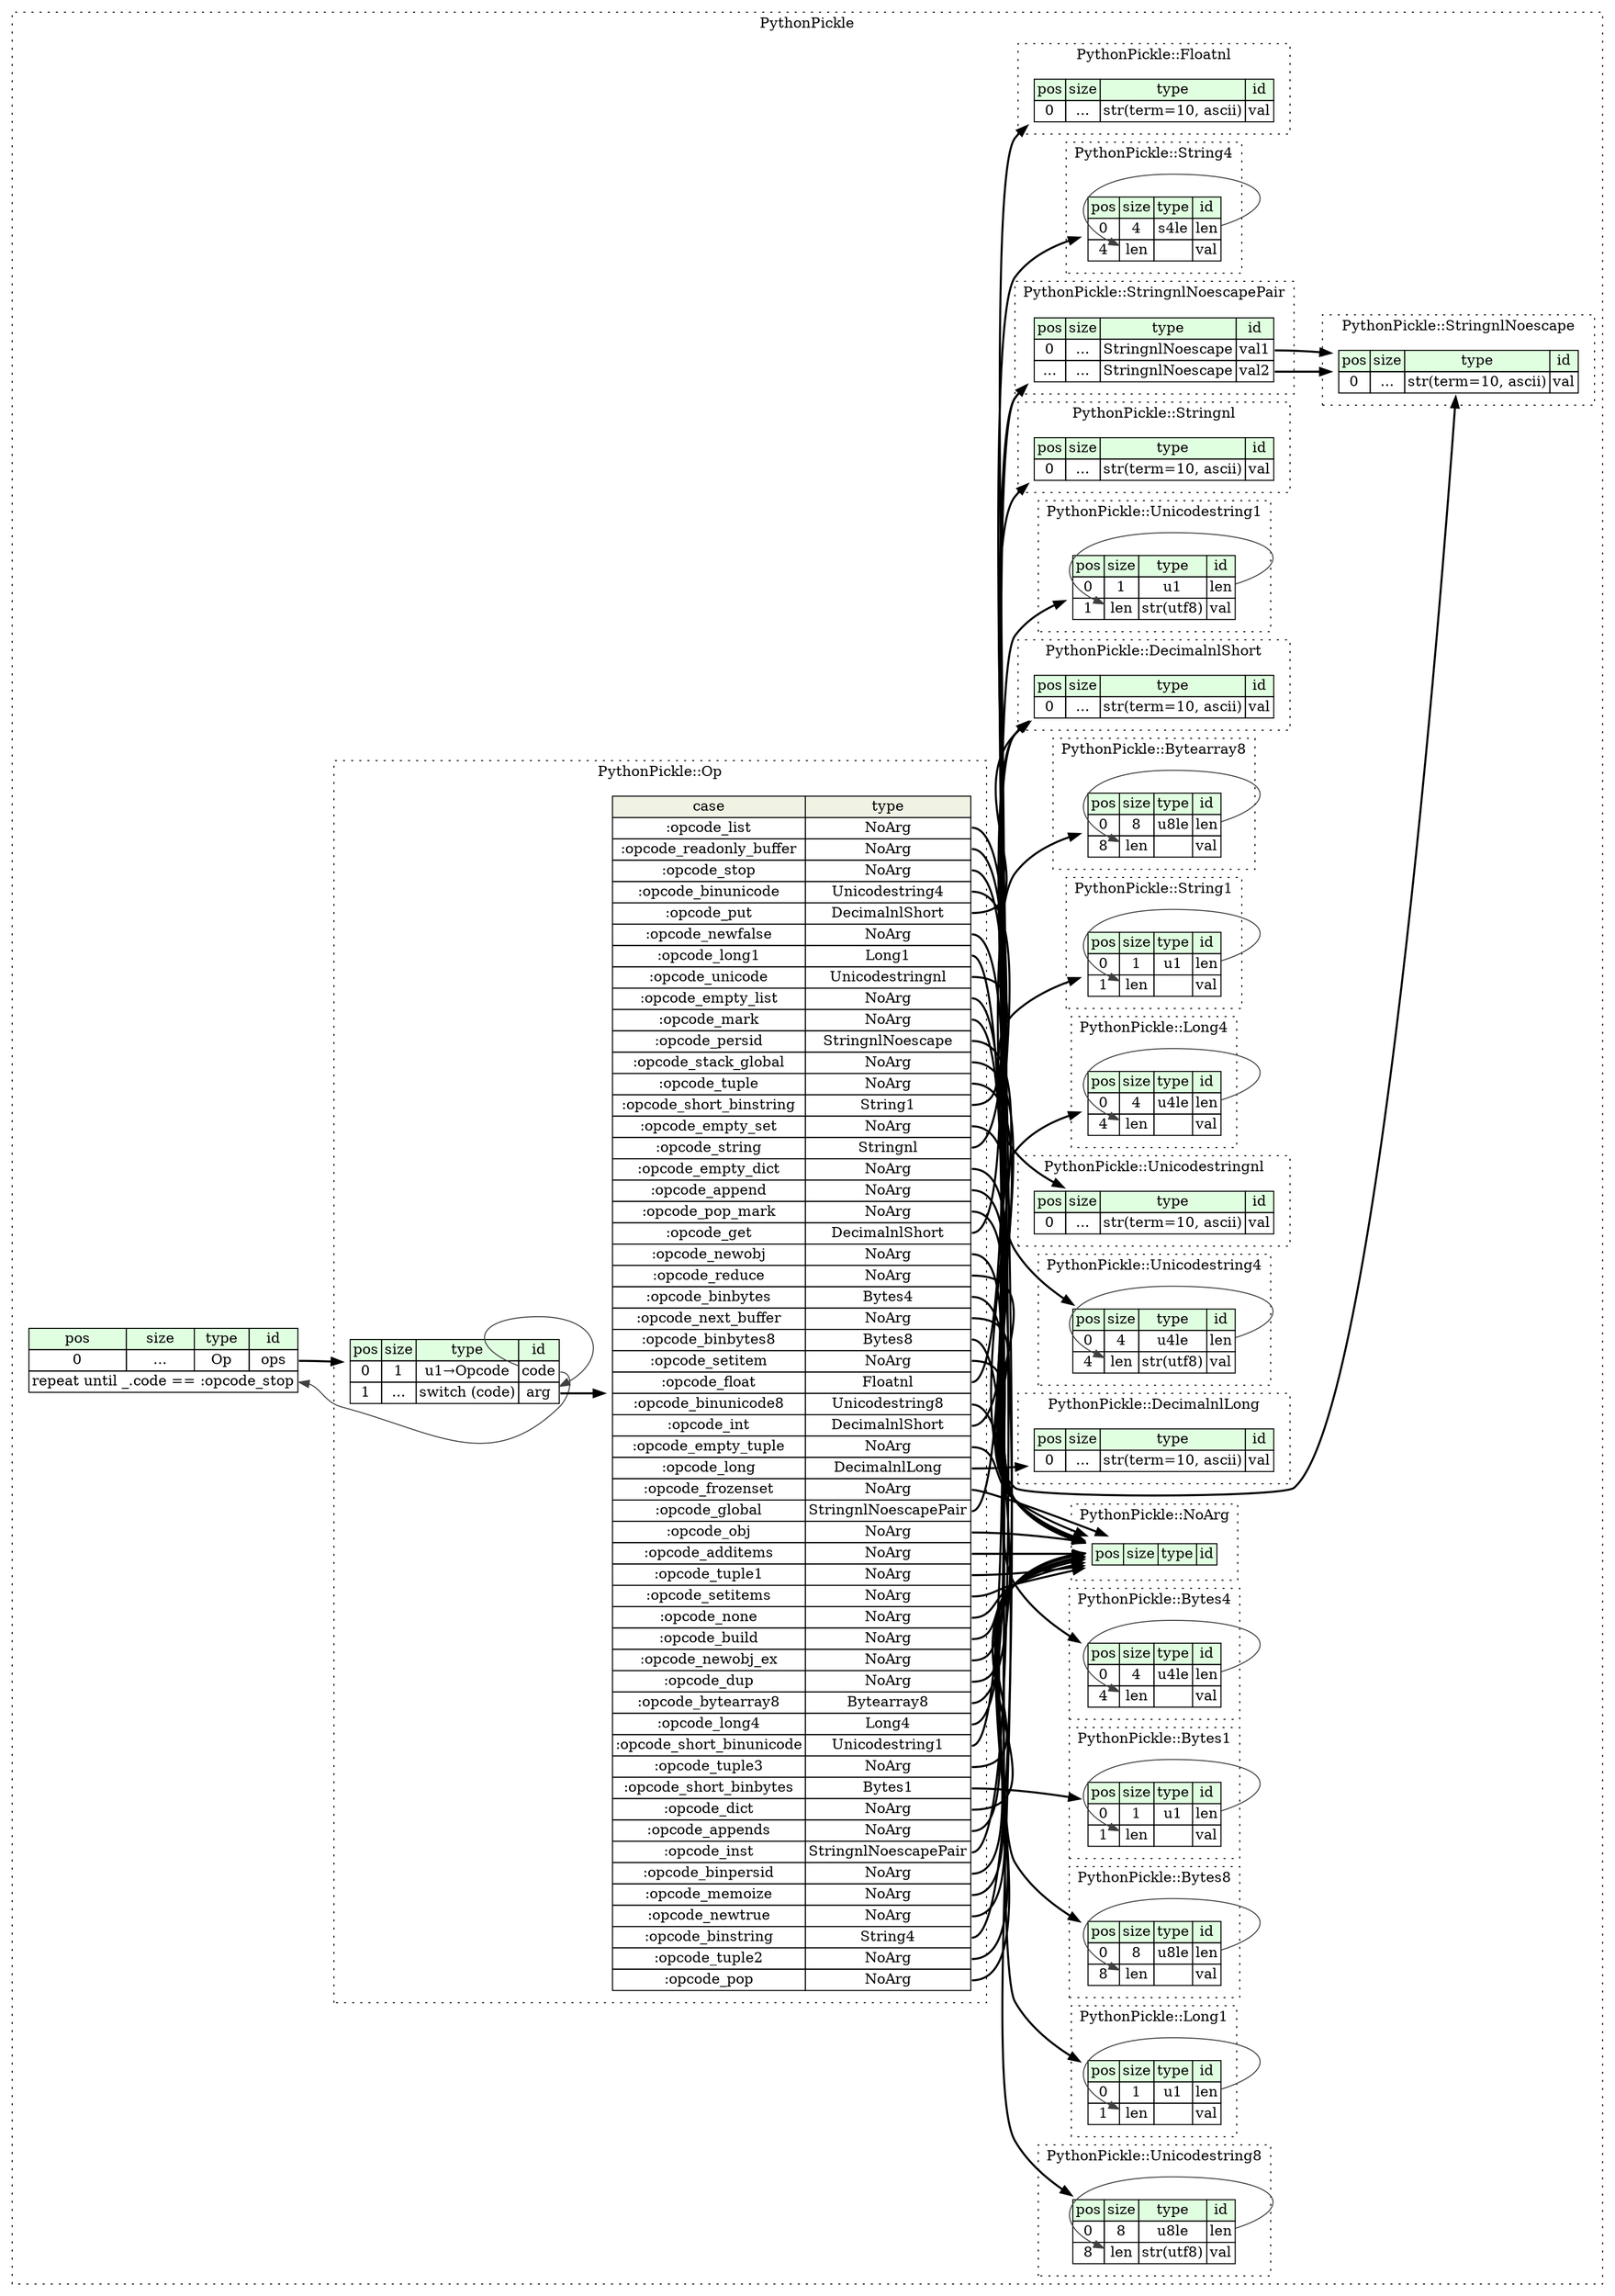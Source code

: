digraph {
	rankdir=LR;
	node [shape=plaintext];
	subgraph cluster__python_pickle {
		label="PythonPickle";
		graph[style=dotted];

		python_pickle__seq [label=<<TABLE BORDER="0" CELLBORDER="1" CELLSPACING="0">
			<TR><TD BGCOLOR="#E0FFE0">pos</TD><TD BGCOLOR="#E0FFE0">size</TD><TD BGCOLOR="#E0FFE0">type</TD><TD BGCOLOR="#E0FFE0">id</TD></TR>
			<TR><TD PORT="ops_pos">0</TD><TD PORT="ops_size">...</TD><TD>Op</TD><TD PORT="ops_type">ops</TD></TR>
			<TR><TD COLSPAN="4" PORT="ops__repeat">repeat until _.code == :opcode_stop</TD></TR>
		</TABLE>>];
		subgraph cluster__unicodestring8 {
			label="PythonPickle::Unicodestring8";
			graph[style=dotted];

			unicodestring8__seq [label=<<TABLE BORDER="0" CELLBORDER="1" CELLSPACING="0">
				<TR><TD BGCOLOR="#E0FFE0">pos</TD><TD BGCOLOR="#E0FFE0">size</TD><TD BGCOLOR="#E0FFE0">type</TD><TD BGCOLOR="#E0FFE0">id</TD></TR>
				<TR><TD PORT="len_pos">0</TD><TD PORT="len_size">8</TD><TD>u8le</TD><TD PORT="len_type">len</TD></TR>
				<TR><TD PORT="val_pos">8</TD><TD PORT="val_size">len</TD><TD>str(utf8)</TD><TD PORT="val_type">val</TD></TR>
			</TABLE>>];
		}
		subgraph cluster__long1 {
			label="PythonPickle::Long1";
			graph[style=dotted];

			long1__seq [label=<<TABLE BORDER="0" CELLBORDER="1" CELLSPACING="0">
				<TR><TD BGCOLOR="#E0FFE0">pos</TD><TD BGCOLOR="#E0FFE0">size</TD><TD BGCOLOR="#E0FFE0">type</TD><TD BGCOLOR="#E0FFE0">id</TD></TR>
				<TR><TD PORT="len_pos">0</TD><TD PORT="len_size">1</TD><TD>u1</TD><TD PORT="len_type">len</TD></TR>
				<TR><TD PORT="val_pos">1</TD><TD PORT="val_size">len</TD><TD></TD><TD PORT="val_type">val</TD></TR>
			</TABLE>>];
		}
		subgraph cluster__bytes8 {
			label="PythonPickle::Bytes8";
			graph[style=dotted];

			bytes8__seq [label=<<TABLE BORDER="0" CELLBORDER="1" CELLSPACING="0">
				<TR><TD BGCOLOR="#E0FFE0">pos</TD><TD BGCOLOR="#E0FFE0">size</TD><TD BGCOLOR="#E0FFE0">type</TD><TD BGCOLOR="#E0FFE0">id</TD></TR>
				<TR><TD PORT="len_pos">0</TD><TD PORT="len_size">8</TD><TD>u8le</TD><TD PORT="len_type">len</TD></TR>
				<TR><TD PORT="val_pos">8</TD><TD PORT="val_size">len</TD><TD></TD><TD PORT="val_type">val</TD></TR>
			</TABLE>>];
		}
		subgraph cluster__bytes1 {
			label="PythonPickle::Bytes1";
			graph[style=dotted];

			bytes1__seq [label=<<TABLE BORDER="0" CELLBORDER="1" CELLSPACING="0">
				<TR><TD BGCOLOR="#E0FFE0">pos</TD><TD BGCOLOR="#E0FFE0">size</TD><TD BGCOLOR="#E0FFE0">type</TD><TD BGCOLOR="#E0FFE0">id</TD></TR>
				<TR><TD PORT="len_pos">0</TD><TD PORT="len_size">1</TD><TD>u1</TD><TD PORT="len_type">len</TD></TR>
				<TR><TD PORT="val_pos">1</TD><TD PORT="val_size">len</TD><TD></TD><TD PORT="val_type">val</TD></TR>
			</TABLE>>];
		}
		subgraph cluster__bytes4 {
			label="PythonPickle::Bytes4";
			graph[style=dotted];

			bytes4__seq [label=<<TABLE BORDER="0" CELLBORDER="1" CELLSPACING="0">
				<TR><TD BGCOLOR="#E0FFE0">pos</TD><TD BGCOLOR="#E0FFE0">size</TD><TD BGCOLOR="#E0FFE0">type</TD><TD BGCOLOR="#E0FFE0">id</TD></TR>
				<TR><TD PORT="len_pos">0</TD><TD PORT="len_size">4</TD><TD>u4le</TD><TD PORT="len_type">len</TD></TR>
				<TR><TD PORT="val_pos">4</TD><TD PORT="val_size">len</TD><TD></TD><TD PORT="val_type">val</TD></TR>
			</TABLE>>];
		}
		subgraph cluster__no_arg {
			label="PythonPickle::NoArg";
			graph[style=dotted];

			no_arg__seq [label=<<TABLE BORDER="0" CELLBORDER="1" CELLSPACING="0">
				<TR><TD BGCOLOR="#E0FFE0">pos</TD><TD BGCOLOR="#E0FFE0">size</TD><TD BGCOLOR="#E0FFE0">type</TD><TD BGCOLOR="#E0FFE0">id</TD></TR>
			</TABLE>>];
		}
		subgraph cluster__stringnl_noescape {
			label="PythonPickle::StringnlNoescape";
			graph[style=dotted];

			stringnl_noescape__seq [label=<<TABLE BORDER="0" CELLBORDER="1" CELLSPACING="0">
				<TR><TD BGCOLOR="#E0FFE0">pos</TD><TD BGCOLOR="#E0FFE0">size</TD><TD BGCOLOR="#E0FFE0">type</TD><TD BGCOLOR="#E0FFE0">id</TD></TR>
				<TR><TD PORT="val_pos">0</TD><TD PORT="val_size">...</TD><TD>str(term=10, ascii)</TD><TD PORT="val_type">val</TD></TR>
			</TABLE>>];
		}
		subgraph cluster__decimalnl_long {
			label="PythonPickle::DecimalnlLong";
			graph[style=dotted];

			decimalnl_long__seq [label=<<TABLE BORDER="0" CELLBORDER="1" CELLSPACING="0">
				<TR><TD BGCOLOR="#E0FFE0">pos</TD><TD BGCOLOR="#E0FFE0">size</TD><TD BGCOLOR="#E0FFE0">type</TD><TD BGCOLOR="#E0FFE0">id</TD></TR>
				<TR><TD PORT="val_pos">0</TD><TD PORT="val_size">...</TD><TD>str(term=10, ascii)</TD><TD PORT="val_type">val</TD></TR>
			</TABLE>>];
		}
		subgraph cluster__unicodestring4 {
			label="PythonPickle::Unicodestring4";
			graph[style=dotted];

			unicodestring4__seq [label=<<TABLE BORDER="0" CELLBORDER="1" CELLSPACING="0">
				<TR><TD BGCOLOR="#E0FFE0">pos</TD><TD BGCOLOR="#E0FFE0">size</TD><TD BGCOLOR="#E0FFE0">type</TD><TD BGCOLOR="#E0FFE0">id</TD></TR>
				<TR><TD PORT="len_pos">0</TD><TD PORT="len_size">4</TD><TD>u4le</TD><TD PORT="len_type">len</TD></TR>
				<TR><TD PORT="val_pos">4</TD><TD PORT="val_size">len</TD><TD>str(utf8)</TD><TD PORT="val_type">val</TD></TR>
			</TABLE>>];
		}
		subgraph cluster__unicodestringnl {
			label="PythonPickle::Unicodestringnl";
			graph[style=dotted];

			unicodestringnl__seq [label=<<TABLE BORDER="0" CELLBORDER="1" CELLSPACING="0">
				<TR><TD BGCOLOR="#E0FFE0">pos</TD><TD BGCOLOR="#E0FFE0">size</TD><TD BGCOLOR="#E0FFE0">type</TD><TD BGCOLOR="#E0FFE0">id</TD></TR>
				<TR><TD PORT="val_pos">0</TD><TD PORT="val_size">...</TD><TD>str(term=10, ascii)</TD><TD PORT="val_type">val</TD></TR>
			</TABLE>>];
		}
		subgraph cluster__long4 {
			label="PythonPickle::Long4";
			graph[style=dotted];

			long4__seq [label=<<TABLE BORDER="0" CELLBORDER="1" CELLSPACING="0">
				<TR><TD BGCOLOR="#E0FFE0">pos</TD><TD BGCOLOR="#E0FFE0">size</TD><TD BGCOLOR="#E0FFE0">type</TD><TD BGCOLOR="#E0FFE0">id</TD></TR>
				<TR><TD PORT="len_pos">0</TD><TD PORT="len_size">4</TD><TD>u4le</TD><TD PORT="len_type">len</TD></TR>
				<TR><TD PORT="val_pos">4</TD><TD PORT="val_size">len</TD><TD></TD><TD PORT="val_type">val</TD></TR>
			</TABLE>>];
		}
		subgraph cluster__string1 {
			label="PythonPickle::String1";
			graph[style=dotted];

			string1__seq [label=<<TABLE BORDER="0" CELLBORDER="1" CELLSPACING="0">
				<TR><TD BGCOLOR="#E0FFE0">pos</TD><TD BGCOLOR="#E0FFE0">size</TD><TD BGCOLOR="#E0FFE0">type</TD><TD BGCOLOR="#E0FFE0">id</TD></TR>
				<TR><TD PORT="len_pos">0</TD><TD PORT="len_size">1</TD><TD>u1</TD><TD PORT="len_type">len</TD></TR>
				<TR><TD PORT="val_pos">1</TD><TD PORT="val_size">len</TD><TD></TD><TD PORT="val_type">val</TD></TR>
			</TABLE>>];
		}
		subgraph cluster__bytearray8 {
			label="PythonPickle::Bytearray8";
			graph[style=dotted];

			bytearray8__seq [label=<<TABLE BORDER="0" CELLBORDER="1" CELLSPACING="0">
				<TR><TD BGCOLOR="#E0FFE0">pos</TD><TD BGCOLOR="#E0FFE0">size</TD><TD BGCOLOR="#E0FFE0">type</TD><TD BGCOLOR="#E0FFE0">id</TD></TR>
				<TR><TD PORT="len_pos">0</TD><TD PORT="len_size">8</TD><TD>u8le</TD><TD PORT="len_type">len</TD></TR>
				<TR><TD PORT="val_pos">8</TD><TD PORT="val_size">len</TD><TD></TD><TD PORT="val_type">val</TD></TR>
			</TABLE>>];
		}
		subgraph cluster__decimalnl_short {
			label="PythonPickle::DecimalnlShort";
			graph[style=dotted];

			decimalnl_short__seq [label=<<TABLE BORDER="0" CELLBORDER="1" CELLSPACING="0">
				<TR><TD BGCOLOR="#E0FFE0">pos</TD><TD BGCOLOR="#E0FFE0">size</TD><TD BGCOLOR="#E0FFE0">type</TD><TD BGCOLOR="#E0FFE0">id</TD></TR>
				<TR><TD PORT="val_pos">0</TD><TD PORT="val_size">...</TD><TD>str(term=10, ascii)</TD><TD PORT="val_type">val</TD></TR>
			</TABLE>>];
		}
		subgraph cluster__unicodestring1 {
			label="PythonPickle::Unicodestring1";
			graph[style=dotted];

			unicodestring1__seq [label=<<TABLE BORDER="0" CELLBORDER="1" CELLSPACING="0">
				<TR><TD BGCOLOR="#E0FFE0">pos</TD><TD BGCOLOR="#E0FFE0">size</TD><TD BGCOLOR="#E0FFE0">type</TD><TD BGCOLOR="#E0FFE0">id</TD></TR>
				<TR><TD PORT="len_pos">0</TD><TD PORT="len_size">1</TD><TD>u1</TD><TD PORT="len_type">len</TD></TR>
				<TR><TD PORT="val_pos">1</TD><TD PORT="val_size">len</TD><TD>str(utf8)</TD><TD PORT="val_type">val</TD></TR>
			</TABLE>>];
		}
		subgraph cluster__stringnl {
			label="PythonPickle::Stringnl";
			graph[style=dotted];

			stringnl__seq [label=<<TABLE BORDER="0" CELLBORDER="1" CELLSPACING="0">
				<TR><TD BGCOLOR="#E0FFE0">pos</TD><TD BGCOLOR="#E0FFE0">size</TD><TD BGCOLOR="#E0FFE0">type</TD><TD BGCOLOR="#E0FFE0">id</TD></TR>
				<TR><TD PORT="val_pos">0</TD><TD PORT="val_size">...</TD><TD>str(term=10, ascii)</TD><TD PORT="val_type">val</TD></TR>
			</TABLE>>];
		}
		subgraph cluster__stringnl_noescape_pair {
			label="PythonPickle::StringnlNoescapePair";
			graph[style=dotted];

			stringnl_noescape_pair__seq [label=<<TABLE BORDER="0" CELLBORDER="1" CELLSPACING="0">
				<TR><TD BGCOLOR="#E0FFE0">pos</TD><TD BGCOLOR="#E0FFE0">size</TD><TD BGCOLOR="#E0FFE0">type</TD><TD BGCOLOR="#E0FFE0">id</TD></TR>
				<TR><TD PORT="val1_pos">0</TD><TD PORT="val1_size">...</TD><TD>StringnlNoescape</TD><TD PORT="val1_type">val1</TD></TR>
				<TR><TD PORT="val2_pos">...</TD><TD PORT="val2_size">...</TD><TD>StringnlNoescape</TD><TD PORT="val2_type">val2</TD></TR>
			</TABLE>>];
		}
		subgraph cluster__string4 {
			label="PythonPickle::String4";
			graph[style=dotted];

			string4__seq [label=<<TABLE BORDER="0" CELLBORDER="1" CELLSPACING="0">
				<TR><TD BGCOLOR="#E0FFE0">pos</TD><TD BGCOLOR="#E0FFE0">size</TD><TD BGCOLOR="#E0FFE0">type</TD><TD BGCOLOR="#E0FFE0">id</TD></TR>
				<TR><TD PORT="len_pos">0</TD><TD PORT="len_size">4</TD><TD>s4le</TD><TD PORT="len_type">len</TD></TR>
				<TR><TD PORT="val_pos">4</TD><TD PORT="val_size">len</TD><TD></TD><TD PORT="val_type">val</TD></TR>
			</TABLE>>];
		}
		subgraph cluster__op {
			label="PythonPickle::Op";
			graph[style=dotted];

			op__seq [label=<<TABLE BORDER="0" CELLBORDER="1" CELLSPACING="0">
				<TR><TD BGCOLOR="#E0FFE0">pos</TD><TD BGCOLOR="#E0FFE0">size</TD><TD BGCOLOR="#E0FFE0">type</TD><TD BGCOLOR="#E0FFE0">id</TD></TR>
				<TR><TD PORT="code_pos">0</TD><TD PORT="code_size">1</TD><TD>u1→Opcode</TD><TD PORT="code_type">code</TD></TR>
				<TR><TD PORT="arg_pos">1</TD><TD PORT="arg_size">...</TD><TD>switch (code)</TD><TD PORT="arg_type">arg</TD></TR>
			</TABLE>>];
op__seq_arg_switch [label=<<TABLE BORDER="0" CELLBORDER="1" CELLSPACING="0">
	<TR><TD BGCOLOR="#F0F2E4">case</TD><TD BGCOLOR="#F0F2E4">type</TD></TR>
	<TR><TD>:opcode_list</TD><TD PORT="case0">NoArg</TD></TR>
	<TR><TD>:opcode_readonly_buffer</TD><TD PORT="case1">NoArg</TD></TR>
	<TR><TD>:opcode_stop</TD><TD PORT="case2">NoArg</TD></TR>
	<TR><TD>:opcode_binunicode</TD><TD PORT="case3">Unicodestring4</TD></TR>
	<TR><TD>:opcode_put</TD><TD PORT="case4">DecimalnlShort</TD></TR>
	<TR><TD>:opcode_newfalse</TD><TD PORT="case5">NoArg</TD></TR>
	<TR><TD>:opcode_long1</TD><TD PORT="case6">Long1</TD></TR>
	<TR><TD>:opcode_unicode</TD><TD PORT="case7">Unicodestringnl</TD></TR>
	<TR><TD>:opcode_empty_list</TD><TD PORT="case8">NoArg</TD></TR>
	<TR><TD>:opcode_mark</TD><TD PORT="case9">NoArg</TD></TR>
	<TR><TD>:opcode_persid</TD><TD PORT="case10">StringnlNoescape</TD></TR>
	<TR><TD>:opcode_stack_global</TD><TD PORT="case11">NoArg</TD></TR>
	<TR><TD>:opcode_tuple</TD><TD PORT="case12">NoArg</TD></TR>
	<TR><TD>:opcode_short_binstring</TD><TD PORT="case13">String1</TD></TR>
	<TR><TD>:opcode_empty_set</TD><TD PORT="case14">NoArg</TD></TR>
	<TR><TD>:opcode_string</TD><TD PORT="case15">Stringnl</TD></TR>
	<TR><TD>:opcode_empty_dict</TD><TD PORT="case16">NoArg</TD></TR>
	<TR><TD>:opcode_append</TD><TD PORT="case17">NoArg</TD></TR>
	<TR><TD>:opcode_pop_mark</TD><TD PORT="case18">NoArg</TD></TR>
	<TR><TD>:opcode_get</TD><TD PORT="case19">DecimalnlShort</TD></TR>
	<TR><TD>:opcode_newobj</TD><TD PORT="case20">NoArg</TD></TR>
	<TR><TD>:opcode_reduce</TD><TD PORT="case21">NoArg</TD></TR>
	<TR><TD>:opcode_binbytes</TD><TD PORT="case22">Bytes4</TD></TR>
	<TR><TD>:opcode_next_buffer</TD><TD PORT="case23">NoArg</TD></TR>
	<TR><TD>:opcode_binbytes8</TD><TD PORT="case24">Bytes8</TD></TR>
	<TR><TD>:opcode_setitem</TD><TD PORT="case25">NoArg</TD></TR>
	<TR><TD>:opcode_float</TD><TD PORT="case26">Floatnl</TD></TR>
	<TR><TD>:opcode_binunicode8</TD><TD PORT="case27">Unicodestring8</TD></TR>
	<TR><TD>:opcode_int</TD><TD PORT="case28">DecimalnlShort</TD></TR>
	<TR><TD>:opcode_empty_tuple</TD><TD PORT="case29">NoArg</TD></TR>
	<TR><TD>:opcode_long</TD><TD PORT="case30">DecimalnlLong</TD></TR>
	<TR><TD>:opcode_frozenset</TD><TD PORT="case31">NoArg</TD></TR>
	<TR><TD>:opcode_global</TD><TD PORT="case32">StringnlNoescapePair</TD></TR>
	<TR><TD>:opcode_obj</TD><TD PORT="case33">NoArg</TD></TR>
	<TR><TD>:opcode_additems</TD><TD PORT="case34">NoArg</TD></TR>
	<TR><TD>:opcode_tuple1</TD><TD PORT="case35">NoArg</TD></TR>
	<TR><TD>:opcode_setitems</TD><TD PORT="case36">NoArg</TD></TR>
	<TR><TD>:opcode_none</TD><TD PORT="case37">NoArg</TD></TR>
	<TR><TD>:opcode_build</TD><TD PORT="case38">NoArg</TD></TR>
	<TR><TD>:opcode_newobj_ex</TD><TD PORT="case39">NoArg</TD></TR>
	<TR><TD>:opcode_dup</TD><TD PORT="case40">NoArg</TD></TR>
	<TR><TD>:opcode_bytearray8</TD><TD PORT="case41">Bytearray8</TD></TR>
	<TR><TD>:opcode_long4</TD><TD PORT="case42">Long4</TD></TR>
	<TR><TD>:opcode_short_binunicode</TD><TD PORT="case43">Unicodestring1</TD></TR>
	<TR><TD>:opcode_tuple3</TD><TD PORT="case44">NoArg</TD></TR>
	<TR><TD>:opcode_short_binbytes</TD><TD PORT="case45">Bytes1</TD></TR>
	<TR><TD>:opcode_dict</TD><TD PORT="case46">NoArg</TD></TR>
	<TR><TD>:opcode_appends</TD><TD PORT="case47">NoArg</TD></TR>
	<TR><TD>:opcode_inst</TD><TD PORT="case48">StringnlNoescapePair</TD></TR>
	<TR><TD>:opcode_binpersid</TD><TD PORT="case49">NoArg</TD></TR>
	<TR><TD>:opcode_memoize</TD><TD PORT="case50">NoArg</TD></TR>
	<TR><TD>:opcode_newtrue</TD><TD PORT="case51">NoArg</TD></TR>
	<TR><TD>:opcode_binstring</TD><TD PORT="case52">String4</TD></TR>
	<TR><TD>:opcode_tuple2</TD><TD PORT="case53">NoArg</TD></TR>
	<TR><TD>:opcode_pop</TD><TD PORT="case54">NoArg</TD></TR>
</TABLE>>];
		}
		subgraph cluster__floatnl {
			label="PythonPickle::Floatnl";
			graph[style=dotted];

			floatnl__seq [label=<<TABLE BORDER="0" CELLBORDER="1" CELLSPACING="0">
				<TR><TD BGCOLOR="#E0FFE0">pos</TD><TD BGCOLOR="#E0FFE0">size</TD><TD BGCOLOR="#E0FFE0">type</TD><TD BGCOLOR="#E0FFE0">id</TD></TR>
				<TR><TD PORT="val_pos">0</TD><TD PORT="val_size">...</TD><TD>str(term=10, ascii)</TD><TD PORT="val_type">val</TD></TR>
			</TABLE>>];
		}
	}
	python_pickle__seq:ops_type -> op__seq [style=bold];
	op__seq:code_type -> python_pickle__seq:ops__repeat [color="#404040"];
	unicodestring8__seq:len_type -> unicodestring8__seq:val_size [color="#404040"];
	long1__seq:len_type -> long1__seq:val_size [color="#404040"];
	bytes8__seq:len_type -> bytes8__seq:val_size [color="#404040"];
	bytes1__seq:len_type -> bytes1__seq:val_size [color="#404040"];
	bytes4__seq:len_type -> bytes4__seq:val_size [color="#404040"];
	unicodestring4__seq:len_type -> unicodestring4__seq:val_size [color="#404040"];
	long4__seq:len_type -> long4__seq:val_size [color="#404040"];
	string1__seq:len_type -> string1__seq:val_size [color="#404040"];
	bytearray8__seq:len_type -> bytearray8__seq:val_size [color="#404040"];
	unicodestring1__seq:len_type -> unicodestring1__seq:val_size [color="#404040"];
	stringnl_noescape_pair__seq:val1_type -> stringnl_noescape__seq [style=bold];
	stringnl_noescape_pair__seq:val2_type -> stringnl_noescape__seq [style=bold];
	string4__seq:len_type -> string4__seq:val_size [color="#404040"];
	op__seq:arg_type -> op__seq_arg_switch [style=bold];
	op__seq_arg_switch:case0 -> no_arg__seq [style=bold];
	op__seq_arg_switch:case1 -> no_arg__seq [style=bold];
	op__seq_arg_switch:case2 -> no_arg__seq [style=bold];
	op__seq_arg_switch:case3 -> unicodestring4__seq [style=bold];
	op__seq_arg_switch:case4 -> decimalnl_short__seq [style=bold];
	op__seq_arg_switch:case5 -> no_arg__seq [style=bold];
	op__seq_arg_switch:case6 -> long1__seq [style=bold];
	op__seq_arg_switch:case7 -> unicodestringnl__seq [style=bold];
	op__seq_arg_switch:case8 -> no_arg__seq [style=bold];
	op__seq_arg_switch:case9 -> no_arg__seq [style=bold];
	op__seq_arg_switch:case10 -> stringnl_noescape__seq [style=bold];
	op__seq_arg_switch:case11 -> no_arg__seq [style=bold];
	op__seq_arg_switch:case12 -> no_arg__seq [style=bold];
	op__seq_arg_switch:case13 -> string1__seq [style=bold];
	op__seq_arg_switch:case14 -> no_arg__seq [style=bold];
	op__seq_arg_switch:case15 -> stringnl__seq [style=bold];
	op__seq_arg_switch:case16 -> no_arg__seq [style=bold];
	op__seq_arg_switch:case17 -> no_arg__seq [style=bold];
	op__seq_arg_switch:case18 -> no_arg__seq [style=bold];
	op__seq_arg_switch:case19 -> decimalnl_short__seq [style=bold];
	op__seq_arg_switch:case20 -> no_arg__seq [style=bold];
	op__seq_arg_switch:case21 -> no_arg__seq [style=bold];
	op__seq_arg_switch:case22 -> bytes4__seq [style=bold];
	op__seq_arg_switch:case23 -> no_arg__seq [style=bold];
	op__seq_arg_switch:case24 -> bytes8__seq [style=bold];
	op__seq_arg_switch:case25 -> no_arg__seq [style=bold];
	op__seq_arg_switch:case26 -> floatnl__seq [style=bold];
	op__seq_arg_switch:case27 -> unicodestring8__seq [style=bold];
	op__seq_arg_switch:case28 -> decimalnl_short__seq [style=bold];
	op__seq_arg_switch:case29 -> no_arg__seq [style=bold];
	op__seq_arg_switch:case30 -> decimalnl_long__seq [style=bold];
	op__seq_arg_switch:case31 -> no_arg__seq [style=bold];
	op__seq_arg_switch:case32 -> stringnl_noescape_pair__seq [style=bold];
	op__seq_arg_switch:case33 -> no_arg__seq [style=bold];
	op__seq_arg_switch:case34 -> no_arg__seq [style=bold];
	op__seq_arg_switch:case35 -> no_arg__seq [style=bold];
	op__seq_arg_switch:case36 -> no_arg__seq [style=bold];
	op__seq_arg_switch:case37 -> no_arg__seq [style=bold];
	op__seq_arg_switch:case38 -> no_arg__seq [style=bold];
	op__seq_arg_switch:case39 -> no_arg__seq [style=bold];
	op__seq_arg_switch:case40 -> no_arg__seq [style=bold];
	op__seq_arg_switch:case41 -> bytearray8__seq [style=bold];
	op__seq_arg_switch:case42 -> long4__seq [style=bold];
	op__seq_arg_switch:case43 -> unicodestring1__seq [style=bold];
	op__seq_arg_switch:case44 -> no_arg__seq [style=bold];
	op__seq_arg_switch:case45 -> bytes1__seq [style=bold];
	op__seq_arg_switch:case46 -> no_arg__seq [style=bold];
	op__seq_arg_switch:case47 -> no_arg__seq [style=bold];
	op__seq_arg_switch:case48 -> stringnl_noescape_pair__seq [style=bold];
	op__seq_arg_switch:case49 -> no_arg__seq [style=bold];
	op__seq_arg_switch:case50 -> no_arg__seq [style=bold];
	op__seq_arg_switch:case51 -> no_arg__seq [style=bold];
	op__seq_arg_switch:case52 -> string4__seq [style=bold];
	op__seq_arg_switch:case53 -> no_arg__seq [style=bold];
	op__seq_arg_switch:case54 -> no_arg__seq [style=bold];
	op__seq:code_type -> op__seq:arg_type [color="#404040"];
}
